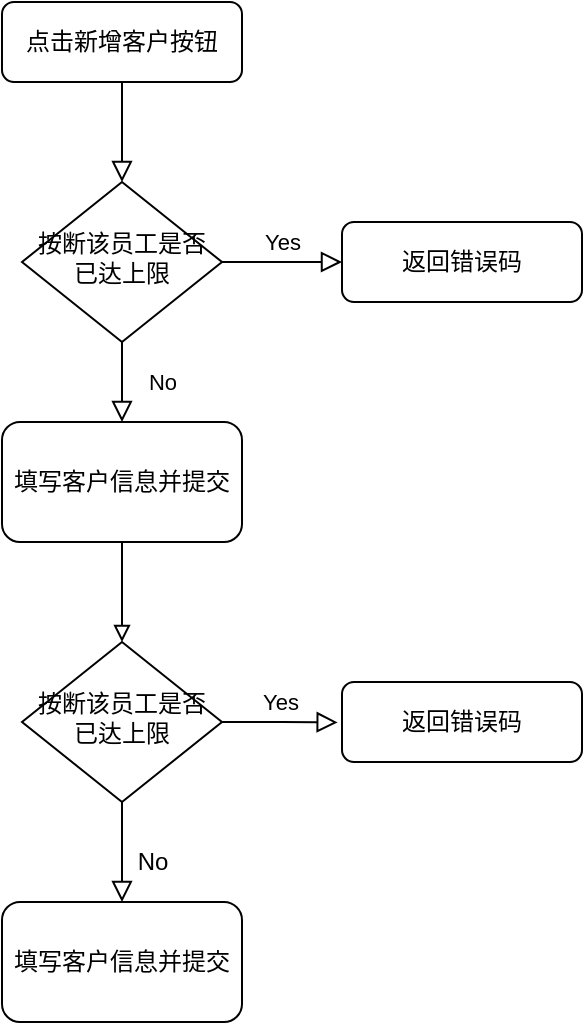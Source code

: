 <mxfile version="14.0.1" type="github">
  <diagram id="C5RBs43oDa-KdzZeNtuy" name="Page-1">
    <mxGraphModel dx="1162" dy="538" grid="1" gridSize="10" guides="1" tooltips="1" connect="1" arrows="1" fold="1" page="1" pageScale="1" pageWidth="827" pageHeight="1169" math="0" shadow="0">
      <root>
        <mxCell id="WIyWlLk6GJQsqaUBKTNV-0" />
        <mxCell id="WIyWlLk6GJQsqaUBKTNV-1" parent="WIyWlLk6GJQsqaUBKTNV-0" />
        <mxCell id="WIyWlLk6GJQsqaUBKTNV-2" value="" style="rounded=0;html=1;jettySize=auto;orthogonalLoop=1;fontSize=11;endArrow=block;endFill=0;endSize=8;strokeWidth=1;shadow=0;labelBackgroundColor=none;edgeStyle=orthogonalEdgeStyle;" parent="WIyWlLk6GJQsqaUBKTNV-1" source="WIyWlLk6GJQsqaUBKTNV-3" target="WIyWlLk6GJQsqaUBKTNV-6" edge="1">
          <mxGeometry relative="1" as="geometry" />
        </mxCell>
        <mxCell id="WIyWlLk6GJQsqaUBKTNV-3" value="点击新增客户按钮" style="rounded=1;whiteSpace=wrap;html=1;fontSize=12;glass=0;strokeWidth=1;shadow=0;" parent="WIyWlLk6GJQsqaUBKTNV-1" vertex="1">
          <mxGeometry x="310" y="100" width="120" height="40" as="geometry" />
        </mxCell>
        <mxCell id="WIyWlLk6GJQsqaUBKTNV-4" value="No" style="rounded=0;html=1;jettySize=auto;orthogonalLoop=1;fontSize=11;endArrow=block;endFill=0;endSize=8;strokeWidth=1;shadow=0;labelBackgroundColor=none;edgeStyle=orthogonalEdgeStyle;entryX=0.5;entryY=0;entryDx=0;entryDy=0;" parent="WIyWlLk6GJQsqaUBKTNV-1" source="WIyWlLk6GJQsqaUBKTNV-6" target="u66xPGiPkDIFCc4d43K1-2" edge="1">
          <mxGeometry y="20" relative="1" as="geometry">
            <mxPoint as="offset" />
            <mxPoint x="370" y="330" as="targetPoint" />
          </mxGeometry>
        </mxCell>
        <mxCell id="WIyWlLk6GJQsqaUBKTNV-5" value="Yes" style="edgeStyle=orthogonalEdgeStyle;rounded=0;html=1;jettySize=auto;orthogonalLoop=1;fontSize=11;endArrow=block;endFill=0;endSize=8;strokeWidth=1;shadow=0;labelBackgroundColor=none;" parent="WIyWlLk6GJQsqaUBKTNV-1" source="WIyWlLk6GJQsqaUBKTNV-6" target="WIyWlLk6GJQsqaUBKTNV-7" edge="1">
          <mxGeometry y="10" relative="1" as="geometry">
            <mxPoint as="offset" />
          </mxGeometry>
        </mxCell>
        <mxCell id="WIyWlLk6GJQsqaUBKTNV-6" value="按断该员工是否已达上限" style="rhombus;whiteSpace=wrap;html=1;shadow=0;fontFamily=Helvetica;fontSize=12;align=center;strokeWidth=1;spacing=6;spacingTop=-4;" parent="WIyWlLk6GJQsqaUBKTNV-1" vertex="1">
          <mxGeometry x="320" y="190" width="100" height="80" as="geometry" />
        </mxCell>
        <mxCell id="WIyWlLk6GJQsqaUBKTNV-7" value="返回错误码" style="rounded=1;whiteSpace=wrap;html=1;fontSize=12;glass=0;strokeWidth=1;shadow=0;" parent="WIyWlLk6GJQsqaUBKTNV-1" vertex="1">
          <mxGeometry x="480" y="210" width="120" height="40" as="geometry" />
        </mxCell>
        <mxCell id="u66xPGiPkDIFCc4d43K1-6" style="edgeStyle=orthogonalEdgeStyle;rounded=0;orthogonalLoop=1;jettySize=auto;html=1;exitX=0.5;exitY=1;exitDx=0;exitDy=0;entryX=0.5;entryY=0;entryDx=0;entryDy=0;endArrow=block;endFill=0;labelBackgroundColor=none;" edge="1" parent="WIyWlLk6GJQsqaUBKTNV-1" source="u66xPGiPkDIFCc4d43K1-2" target="u66xPGiPkDIFCc4d43K1-4">
          <mxGeometry relative="1" as="geometry" />
        </mxCell>
        <mxCell id="u66xPGiPkDIFCc4d43K1-2" value="填写客户信息并提交" style="rounded=1;whiteSpace=wrap;html=1;" vertex="1" parent="WIyWlLk6GJQsqaUBKTNV-1">
          <mxGeometry x="310" y="310" width="120" height="60" as="geometry" />
        </mxCell>
        <mxCell id="u66xPGiPkDIFCc4d43K1-3" value="Yes" style="edgeStyle=orthogonalEdgeStyle;rounded=0;html=1;jettySize=auto;orthogonalLoop=1;fontSize=11;endArrow=block;endFill=0;endSize=8;strokeWidth=1;shadow=0;labelBackgroundColor=none;entryX=-0.018;entryY=0.505;entryDx=0;entryDy=0;entryPerimeter=0;" edge="1" parent="WIyWlLk6GJQsqaUBKTNV-1" source="u66xPGiPkDIFCc4d43K1-4" target="u66xPGiPkDIFCc4d43K1-5">
          <mxGeometry y="10" relative="1" as="geometry">
            <mxPoint as="offset" />
            <mxPoint x="520" y="510" as="targetPoint" />
          </mxGeometry>
        </mxCell>
        <mxCell id="u66xPGiPkDIFCc4d43K1-4" value="按断该员工是否已达上限" style="rhombus;whiteSpace=wrap;html=1;shadow=0;fontFamily=Helvetica;fontSize=12;align=center;strokeWidth=1;spacing=6;spacingTop=-4;" vertex="1" parent="WIyWlLk6GJQsqaUBKTNV-1">
          <mxGeometry x="320" y="420" width="100" height="80" as="geometry" />
        </mxCell>
        <mxCell id="u66xPGiPkDIFCc4d43K1-5" value="返回错误码" style="rounded=1;whiteSpace=wrap;html=1;fontSize=12;glass=0;strokeWidth=1;shadow=0;" vertex="1" parent="WIyWlLk6GJQsqaUBKTNV-1">
          <mxGeometry x="480" y="440" width="120" height="40" as="geometry" />
        </mxCell>
        <mxCell id="u66xPGiPkDIFCc4d43K1-8" value="填写客户信息并提交" style="rounded=1;whiteSpace=wrap;html=1;" vertex="1" parent="WIyWlLk6GJQsqaUBKTNV-1">
          <mxGeometry x="310" y="550" width="120" height="60" as="geometry" />
        </mxCell>
        <mxCell id="u66xPGiPkDIFCc4d43K1-9" style="edgeStyle=orthogonalEdgeStyle;rounded=0;orthogonalLoop=1;jettySize=auto;html=1;exitX=0.5;exitY=1;exitDx=0;exitDy=0;entryX=0.5;entryY=0;entryDx=0;entryDy=0;endArrow=block;endFill=0;endSize=8;labelBackgroundColor=none;" edge="1" parent="WIyWlLk6GJQsqaUBKTNV-1" source="u66xPGiPkDIFCc4d43K1-4" target="u66xPGiPkDIFCc4d43K1-8">
          <mxGeometry relative="1" as="geometry" />
        </mxCell>
        <mxCell id="u66xPGiPkDIFCc4d43K1-13" value="No" style="text;html=1;align=center;verticalAlign=middle;resizable=0;points=[];autosize=1;" vertex="1" parent="WIyWlLk6GJQsqaUBKTNV-1">
          <mxGeometry x="370" y="520" width="30" height="20" as="geometry" />
        </mxCell>
      </root>
    </mxGraphModel>
  </diagram>
</mxfile>
